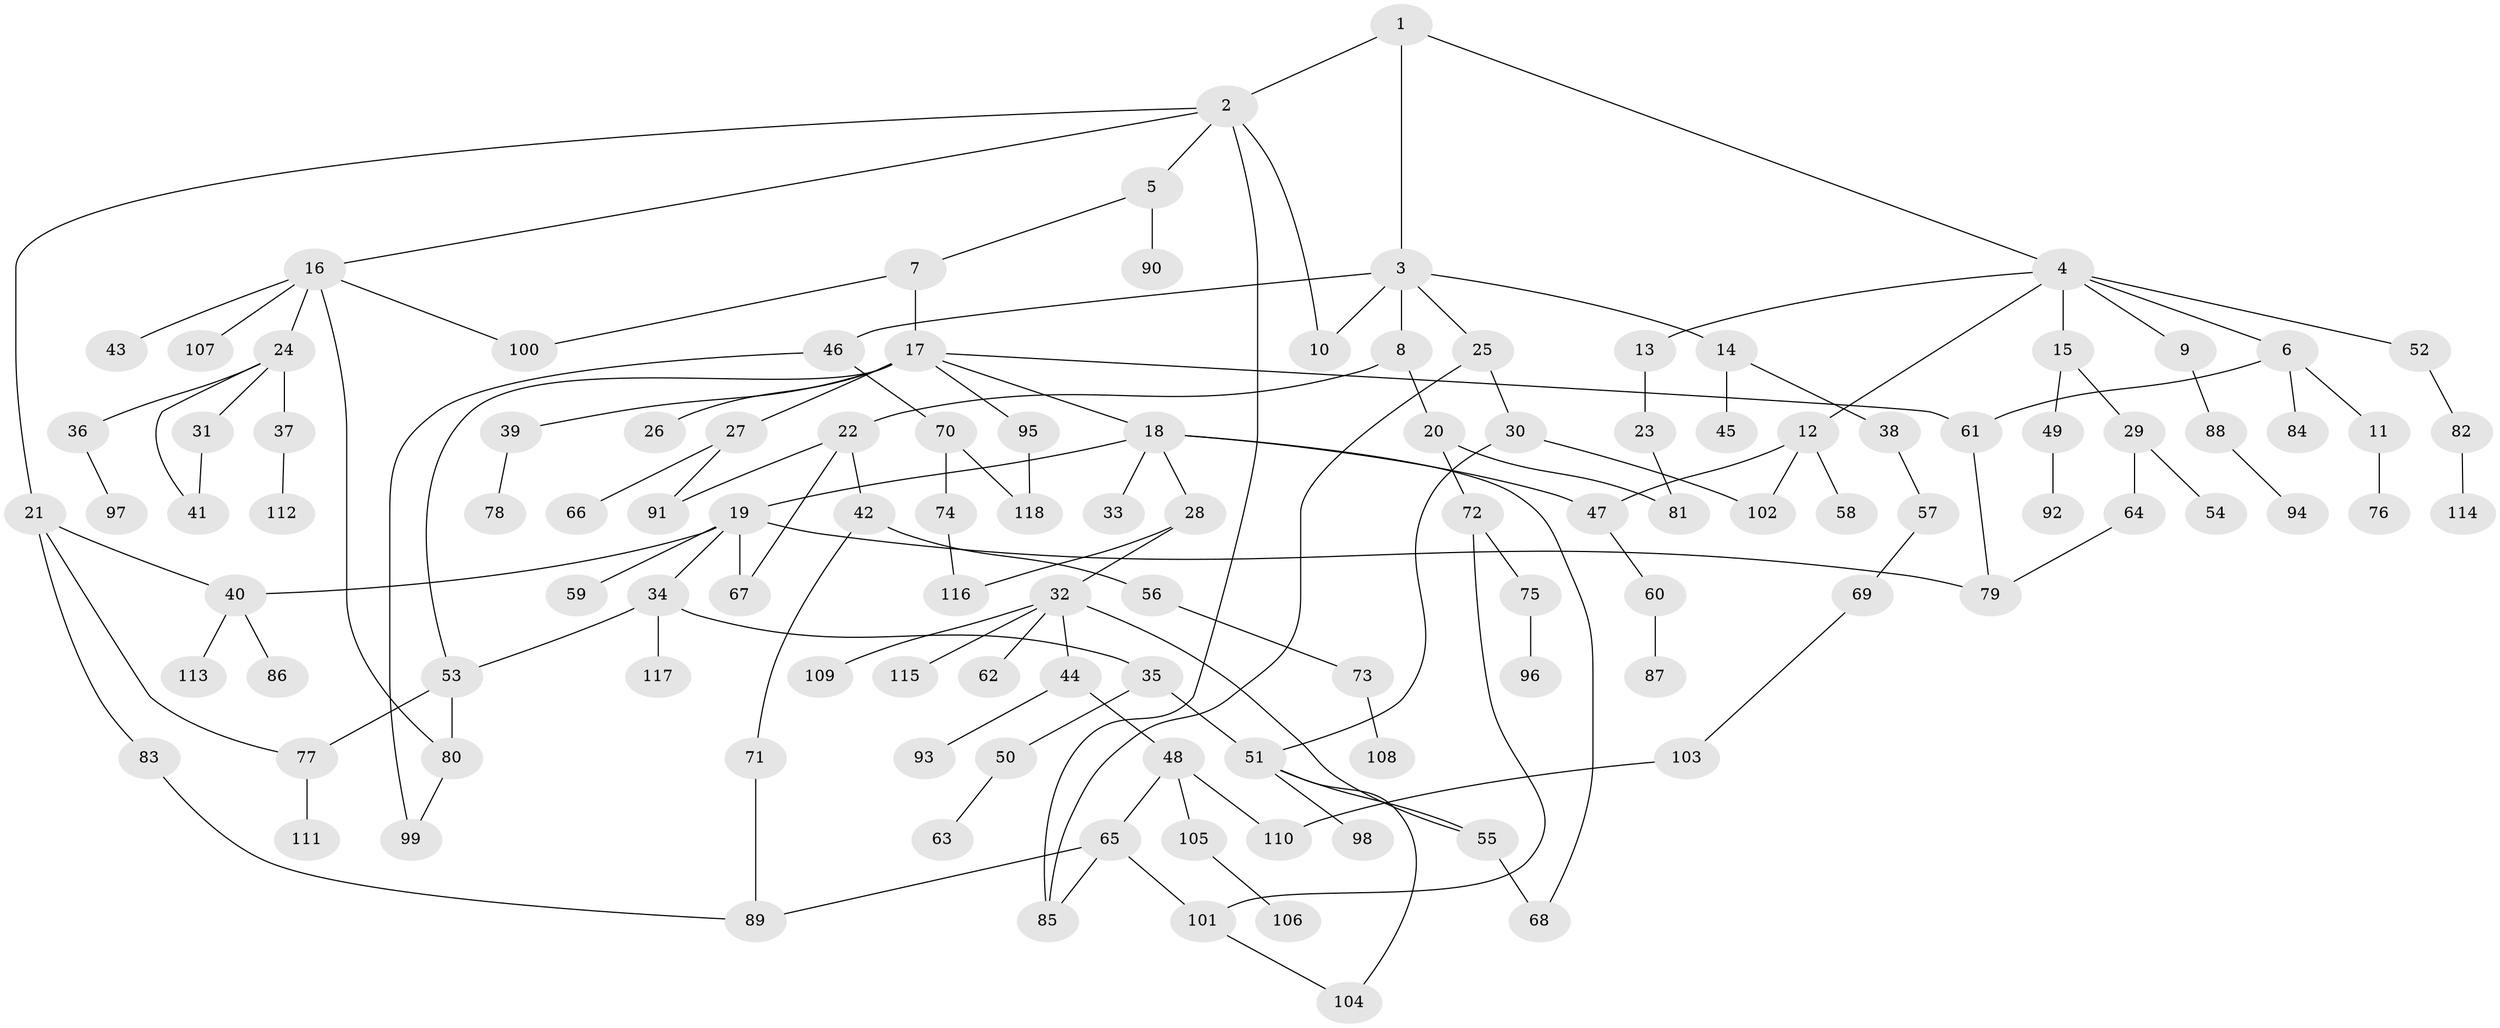 // Generated by graph-tools (version 1.1) at 2025/01/03/09/25 03:01:06]
// undirected, 118 vertices, 145 edges
graph export_dot {
graph [start="1"]
  node [color=gray90,style=filled];
  1;
  2;
  3;
  4;
  5;
  6;
  7;
  8;
  9;
  10;
  11;
  12;
  13;
  14;
  15;
  16;
  17;
  18;
  19;
  20;
  21;
  22;
  23;
  24;
  25;
  26;
  27;
  28;
  29;
  30;
  31;
  32;
  33;
  34;
  35;
  36;
  37;
  38;
  39;
  40;
  41;
  42;
  43;
  44;
  45;
  46;
  47;
  48;
  49;
  50;
  51;
  52;
  53;
  54;
  55;
  56;
  57;
  58;
  59;
  60;
  61;
  62;
  63;
  64;
  65;
  66;
  67;
  68;
  69;
  70;
  71;
  72;
  73;
  74;
  75;
  76;
  77;
  78;
  79;
  80;
  81;
  82;
  83;
  84;
  85;
  86;
  87;
  88;
  89;
  90;
  91;
  92;
  93;
  94;
  95;
  96;
  97;
  98;
  99;
  100;
  101;
  102;
  103;
  104;
  105;
  106;
  107;
  108;
  109;
  110;
  111;
  112;
  113;
  114;
  115;
  116;
  117;
  118;
  1 -- 2;
  1 -- 3;
  1 -- 4;
  2 -- 5;
  2 -- 16;
  2 -- 21;
  2 -- 85;
  2 -- 10;
  3 -- 8;
  3 -- 10;
  3 -- 14;
  3 -- 25;
  3 -- 46;
  4 -- 6;
  4 -- 9;
  4 -- 12;
  4 -- 13;
  4 -- 15;
  4 -- 52;
  5 -- 7;
  5 -- 90;
  6 -- 11;
  6 -- 61;
  6 -- 84;
  7 -- 17;
  7 -- 100;
  8 -- 20;
  8 -- 22;
  9 -- 88;
  11 -- 76;
  12 -- 47;
  12 -- 58;
  12 -- 102;
  13 -- 23;
  14 -- 38;
  14 -- 45;
  15 -- 29;
  15 -- 49;
  16 -- 24;
  16 -- 43;
  16 -- 80;
  16 -- 107;
  16 -- 100;
  17 -- 18;
  17 -- 26;
  17 -- 27;
  17 -- 39;
  17 -- 53;
  17 -- 95;
  17 -- 61;
  18 -- 19;
  18 -- 28;
  18 -- 33;
  18 -- 68;
  18 -- 47;
  19 -- 34;
  19 -- 40;
  19 -- 59;
  19 -- 79;
  19 -- 67;
  20 -- 72;
  20 -- 81;
  21 -- 83;
  21 -- 77;
  21 -- 40;
  22 -- 42;
  22 -- 67;
  22 -- 91;
  23 -- 81;
  24 -- 31;
  24 -- 36;
  24 -- 37;
  24 -- 41;
  25 -- 30;
  25 -- 85;
  27 -- 66;
  27 -- 91;
  28 -- 32;
  28 -- 116;
  29 -- 54;
  29 -- 64;
  30 -- 51;
  30 -- 102;
  31 -- 41;
  32 -- 44;
  32 -- 62;
  32 -- 109;
  32 -- 115;
  32 -- 55;
  34 -- 35;
  34 -- 117;
  34 -- 53;
  35 -- 50;
  35 -- 51;
  36 -- 97;
  37 -- 112;
  38 -- 57;
  39 -- 78;
  40 -- 86;
  40 -- 113;
  42 -- 56;
  42 -- 71;
  44 -- 48;
  44 -- 93;
  46 -- 70;
  46 -- 99;
  47 -- 60;
  48 -- 65;
  48 -- 105;
  48 -- 110;
  49 -- 92;
  50 -- 63;
  51 -- 55;
  51 -- 98;
  51 -- 104;
  52 -- 82;
  53 -- 77;
  53 -- 80;
  55 -- 68;
  56 -- 73;
  57 -- 69;
  60 -- 87;
  61 -- 79;
  64 -- 79;
  65 -- 89;
  65 -- 85;
  65 -- 101;
  69 -- 103;
  70 -- 74;
  70 -- 118;
  71 -- 89;
  72 -- 75;
  72 -- 101;
  73 -- 108;
  74 -- 116;
  75 -- 96;
  77 -- 111;
  80 -- 99;
  82 -- 114;
  83 -- 89;
  88 -- 94;
  95 -- 118;
  101 -- 104;
  103 -- 110;
  105 -- 106;
}
